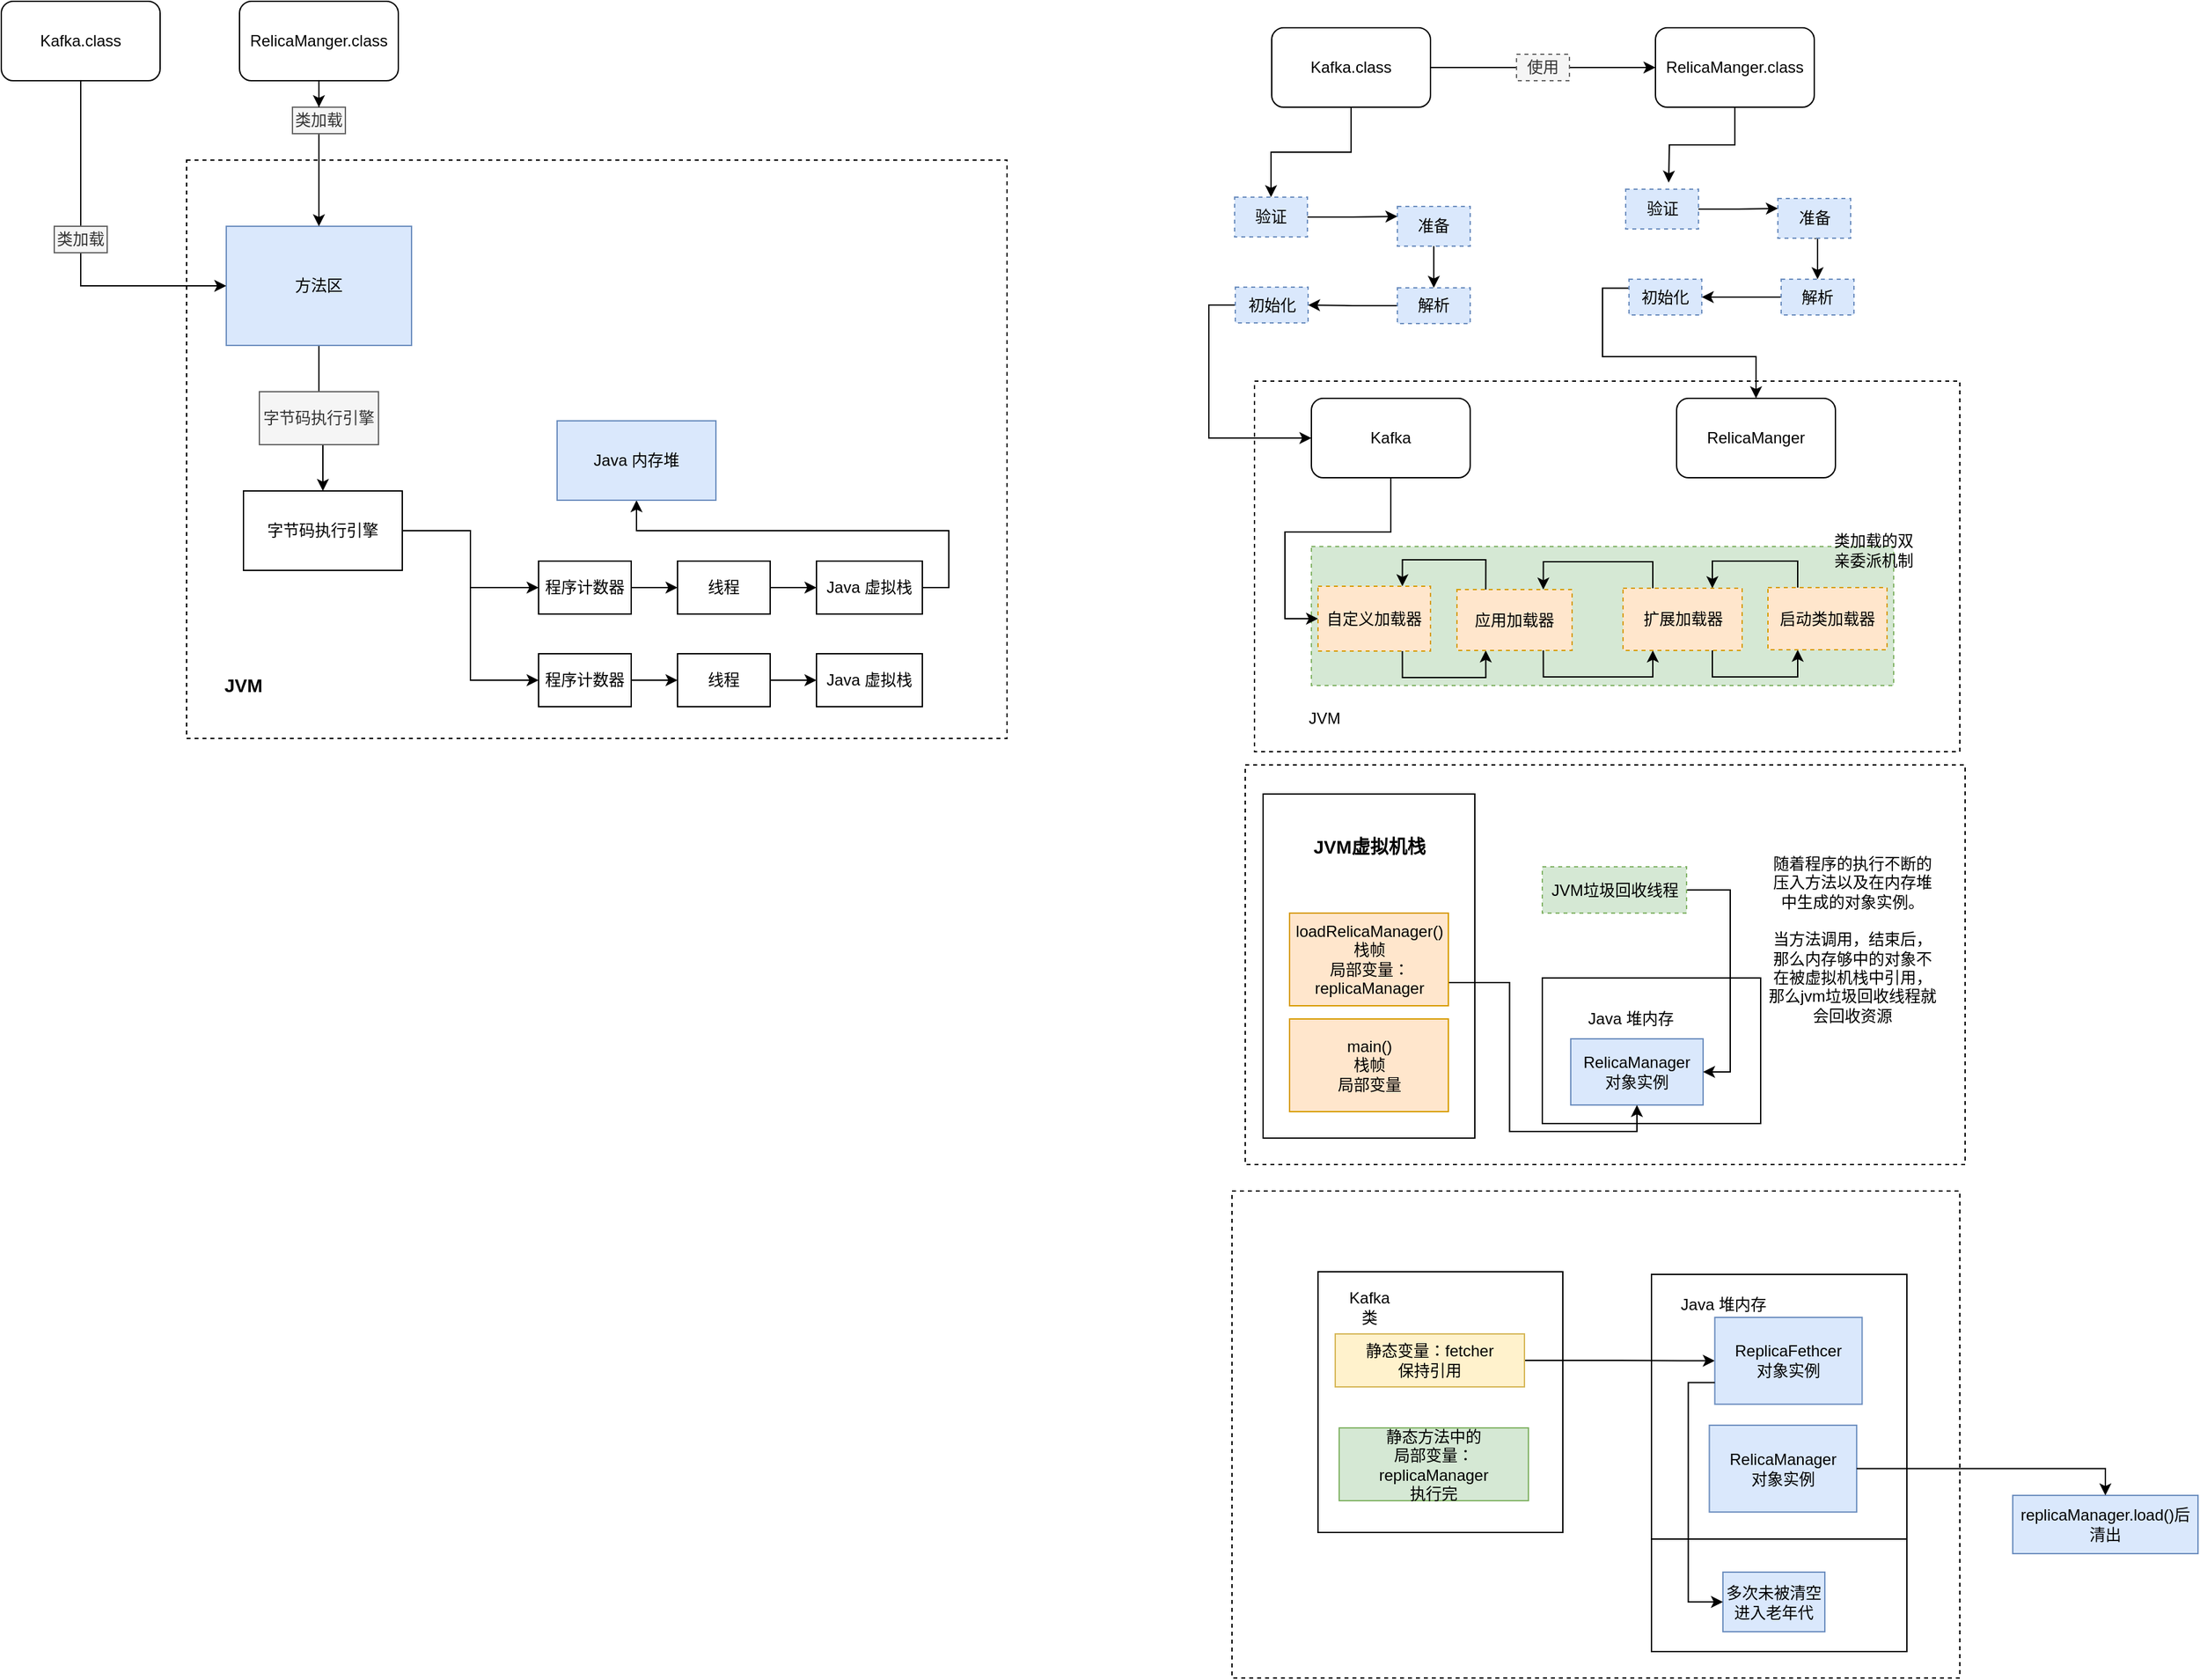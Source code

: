 <mxfile pages="1" version="11.2.8" type="github"><diagram id="nuV3YyBKfKA6NCvVvVBF" name="Page-1"><mxGraphModel dx="1422" dy="762" grid="1" gridSize="10" guides="1" tooltips="1" connect="1" arrows="1" fold="1" page="1" pageScale="1" pageWidth="827" pageHeight="1169" math="0" shadow="0"><root><mxCell id="0"/><mxCell id="1" parent="0"/><mxCell id="VSedIIYDRr0U9vCoaXdL-1" value="" style="rounded=0;whiteSpace=wrap;html=1;dashed=1;" vertex="1" parent="1"><mxGeometry x="980" y="962" width="550" height="368" as="geometry"/></mxCell><mxCell id="VSedIIYDRr0U9vCoaXdL-6" value="" style="rounded=0;whiteSpace=wrap;html=1;" vertex="1" parent="1"><mxGeometry x="1297" y="1025" width="193" height="200" as="geometry"/></mxCell><mxCell id="VSedIIYDRr0U9vCoaXdL-3" value="" style="rounded=0;whiteSpace=wrap;html=1;" vertex="1" parent="1"><mxGeometry x="1045" y="1023" width="185" height="197" as="geometry"/></mxCell><mxCell id="mIoYykTNzgDF6xmG_wsZ-85" value="" style="rounded=0;whiteSpace=wrap;html=1;dashed=1;" parent="1" vertex="1"><mxGeometry x="997" y="350" width="533" height="280" as="geometry"/></mxCell><mxCell id="mIoYykTNzgDF6xmG_wsZ-105" value="" style="rounded=0;whiteSpace=wrap;html=1;dashed=1;fillColor=#d5e8d4;strokeColor=#82b366;" parent="1" vertex="1"><mxGeometry x="1040" y="475" width="440" height="105" as="geometry"/></mxCell><mxCell id="mIoYykTNzgDF6xmG_wsZ-65" style="edgeStyle=orthogonalEdgeStyle;rounded=0;orthogonalLoop=1;jettySize=auto;html=1;exitX=1;exitY=0.5;exitDx=0;exitDy=0;" parent="1" source="mIoYykTNzgDF6xmG_wsZ-54" target="mIoYykTNzgDF6xmG_wsZ-55" edge="1"><mxGeometry relative="1" as="geometry"/></mxCell><mxCell id="mIoYykTNzgDF6xmG_wsZ-37" value="" style="rounded=0;whiteSpace=wrap;html=1;dashed=1;" parent="1" vertex="1"><mxGeometry x="990" y="640" width="544" height="302" as="geometry"/></mxCell><mxCell id="mIoYykTNzgDF6xmG_wsZ-43" value="" style="group" parent="1" vertex="1" connectable="0"><mxGeometry x="1213.5" y="802" width="165" height="110" as="geometry"/></mxCell><mxCell id="mIoYykTNzgDF6xmG_wsZ-34" value="" style="rounded=0;whiteSpace=wrap;html=1;" parent="mIoYykTNzgDF6xmG_wsZ-43" vertex="1"><mxGeometry x="1" y="-1" width="165" height="110" as="geometry"/></mxCell><mxCell id="mIoYykTNzgDF6xmG_wsZ-35" value="Java 堆内存" style="text;html=1;strokeColor=none;fillColor=none;align=center;verticalAlign=middle;whiteSpace=wrap;rounded=0;" parent="mIoYykTNzgDF6xmG_wsZ-43" vertex="1"><mxGeometry x="30" y="20" width="75" height="20" as="geometry"/></mxCell><mxCell id="mIoYykTNzgDF6xmG_wsZ-36" value="RelicaManager&lt;br&gt;对象实例" style="text;html=1;strokeColor=#6c8ebf;fillColor=#dae8fc;align=center;verticalAlign=middle;whiteSpace=wrap;rounded=0;" parent="mIoYykTNzgDF6xmG_wsZ-43" vertex="1"><mxGeometry x="22.5" y="45" width="100" height="50" as="geometry"/></mxCell><mxCell id="mIoYykTNzgDF6xmG_wsZ-1" value="" style="rounded=0;whiteSpace=wrap;html=1;dashed=1;" parent="1" vertex="1"><mxGeometry x="190" y="183" width="620" height="437" as="geometry"/></mxCell><mxCell id="mIoYykTNzgDF6xmG_wsZ-2" value="&lt;b&gt;&lt;font style=&quot;font-size: 14px&quot;&gt;JVM&lt;/font&gt;&lt;/b&gt;" style="text;html=1;strokeColor=none;fillColor=none;align=center;verticalAlign=middle;whiteSpace=wrap;rounded=0;" parent="1" vertex="1"><mxGeometry x="208" y="565" width="50" height="30" as="geometry"/></mxCell><mxCell id="mIoYykTNzgDF6xmG_wsZ-22" style="edgeStyle=orthogonalEdgeStyle;rounded=0;orthogonalLoop=1;jettySize=auto;html=1;exitX=0.5;exitY=1;exitDx=0;exitDy=0;entryX=0.5;entryY=0;entryDx=0;entryDy=0;" parent="1" source="mIoYykTNzgDF6xmG_wsZ-3" target="mIoYykTNzgDF6xmG_wsZ-4" edge="1"><mxGeometry relative="1" as="geometry"/></mxCell><mxCell id="mIoYykTNzgDF6xmG_wsZ-3" value="方法区" style="rounded=0;whiteSpace=wrap;html=1;fillColor=#dae8fc;strokeColor=#6c8ebf;" parent="1" vertex="1"><mxGeometry x="220" y="233" width="140" height="90" as="geometry"/></mxCell><mxCell id="mIoYykTNzgDF6xmG_wsZ-23" style="edgeStyle=orthogonalEdgeStyle;rounded=0;orthogonalLoop=1;jettySize=auto;html=1;exitX=1;exitY=0.5;exitDx=0;exitDy=0;entryX=0;entryY=0.5;entryDx=0;entryDy=0;" parent="1" source="mIoYykTNzgDF6xmG_wsZ-4" target="mIoYykTNzgDF6xmG_wsZ-5" edge="1"><mxGeometry relative="1" as="geometry"/></mxCell><mxCell id="mIoYykTNzgDF6xmG_wsZ-24" style="edgeStyle=orthogonalEdgeStyle;rounded=0;orthogonalLoop=1;jettySize=auto;html=1;exitX=1;exitY=0.5;exitDx=0;exitDy=0;entryX=0;entryY=0.5;entryDx=0;entryDy=0;" parent="1" source="mIoYykTNzgDF6xmG_wsZ-4" target="mIoYykTNzgDF6xmG_wsZ-6" edge="1"><mxGeometry relative="1" as="geometry"/></mxCell><mxCell id="mIoYykTNzgDF6xmG_wsZ-4" value="字节码执行引擎" style="rounded=0;whiteSpace=wrap;html=1;" parent="1" vertex="1"><mxGeometry x="233" y="433" width="120" height="60" as="geometry"/></mxCell><mxCell id="mIoYykTNzgDF6xmG_wsZ-25" style="edgeStyle=orthogonalEdgeStyle;rounded=0;orthogonalLoop=1;jettySize=auto;html=1;exitX=1;exitY=0.5;exitDx=0;exitDy=0;entryX=0;entryY=0.5;entryDx=0;entryDy=0;" parent="1" source="mIoYykTNzgDF6xmG_wsZ-5" target="mIoYykTNzgDF6xmG_wsZ-7" edge="1"><mxGeometry relative="1" as="geometry"/></mxCell><mxCell id="mIoYykTNzgDF6xmG_wsZ-5" value="程序计数器" style="rounded=0;whiteSpace=wrap;html=1;" parent="1" vertex="1"><mxGeometry x="456" y="486" width="70" height="40" as="geometry"/></mxCell><mxCell id="mIoYykTNzgDF6xmG_wsZ-27" style="edgeStyle=orthogonalEdgeStyle;rounded=0;orthogonalLoop=1;jettySize=auto;html=1;exitX=1;exitY=0.5;exitDx=0;exitDy=0;entryX=0;entryY=0.5;entryDx=0;entryDy=0;" parent="1" source="mIoYykTNzgDF6xmG_wsZ-6" target="mIoYykTNzgDF6xmG_wsZ-9" edge="1"><mxGeometry relative="1" as="geometry"/></mxCell><mxCell id="mIoYykTNzgDF6xmG_wsZ-6" value="程序计数器" style="rounded=0;whiteSpace=wrap;html=1;" parent="1" vertex="1"><mxGeometry x="456" y="556" width="70" height="40" as="geometry"/></mxCell><mxCell id="mIoYykTNzgDF6xmG_wsZ-26" style="edgeStyle=orthogonalEdgeStyle;rounded=0;orthogonalLoop=1;jettySize=auto;html=1;exitX=1;exitY=0.5;exitDx=0;exitDy=0;entryX=0;entryY=0.5;entryDx=0;entryDy=0;" parent="1" source="mIoYykTNzgDF6xmG_wsZ-7" target="mIoYykTNzgDF6xmG_wsZ-8" edge="1"><mxGeometry relative="1" as="geometry"/></mxCell><mxCell id="mIoYykTNzgDF6xmG_wsZ-7" value="线程" style="rounded=0;whiteSpace=wrap;html=1;" parent="1" vertex="1"><mxGeometry x="561" y="486" width="70" height="40" as="geometry"/></mxCell><mxCell id="mIoYykTNzgDF6xmG_wsZ-29" style="edgeStyle=orthogonalEdgeStyle;rounded=0;orthogonalLoop=1;jettySize=auto;html=1;exitX=1;exitY=0.5;exitDx=0;exitDy=0;entryX=0.5;entryY=1;entryDx=0;entryDy=0;" parent="1" source="mIoYykTNzgDF6xmG_wsZ-8" target="mIoYykTNzgDF6xmG_wsZ-11" edge="1"><mxGeometry relative="1" as="geometry"/></mxCell><mxCell id="mIoYykTNzgDF6xmG_wsZ-8" value="Java 虚拟栈" style="rounded=0;whiteSpace=wrap;html=1;" parent="1" vertex="1"><mxGeometry x="666" y="486" width="80" height="40" as="geometry"/></mxCell><mxCell id="mIoYykTNzgDF6xmG_wsZ-28" style="edgeStyle=orthogonalEdgeStyle;rounded=0;orthogonalLoop=1;jettySize=auto;html=1;exitX=1;exitY=0.5;exitDx=0;exitDy=0;entryX=0;entryY=0.5;entryDx=0;entryDy=0;" parent="1" source="mIoYykTNzgDF6xmG_wsZ-9" target="mIoYykTNzgDF6xmG_wsZ-10" edge="1"><mxGeometry relative="1" as="geometry"/></mxCell><mxCell id="mIoYykTNzgDF6xmG_wsZ-9" value="线程" style="rounded=0;whiteSpace=wrap;html=1;" parent="1" vertex="1"><mxGeometry x="561" y="556" width="70" height="40" as="geometry"/></mxCell><mxCell id="mIoYykTNzgDF6xmG_wsZ-10" value="Java 虚拟栈" style="rounded=0;whiteSpace=wrap;html=1;" parent="1" vertex="1"><mxGeometry x="666" y="556" width="80" height="40" as="geometry"/></mxCell><mxCell id="mIoYykTNzgDF6xmG_wsZ-11" value="Java 内存堆" style="rounded=0;whiteSpace=wrap;html=1;fillColor=#dae8fc;strokeColor=#6c8ebf;" parent="1" vertex="1"><mxGeometry x="470" y="380" width="120" height="60" as="geometry"/></mxCell><mxCell id="mIoYykTNzgDF6xmG_wsZ-14" style="edgeStyle=orthogonalEdgeStyle;rounded=0;orthogonalLoop=1;jettySize=auto;html=1;exitX=0.5;exitY=1;exitDx=0;exitDy=0;entryX=0;entryY=0.5;entryDx=0;entryDy=0;" parent="1" source="mIoYykTNzgDF6xmG_wsZ-12" target="mIoYykTNzgDF6xmG_wsZ-3" edge="1"><mxGeometry relative="1" as="geometry"/></mxCell><mxCell id="mIoYykTNzgDF6xmG_wsZ-12" value="Kafka.class" style="rounded=1;whiteSpace=wrap;html=1;" parent="1" vertex="1"><mxGeometry x="50" y="63" width="120" height="60" as="geometry"/></mxCell><mxCell id="mIoYykTNzgDF6xmG_wsZ-15" style="edgeStyle=orthogonalEdgeStyle;rounded=0;orthogonalLoop=1;jettySize=auto;html=1;exitX=0.5;exitY=1;exitDx=0;exitDy=0;" parent="1" source="mIoYykTNzgDF6xmG_wsZ-18" target="mIoYykTNzgDF6xmG_wsZ-3" edge="1"><mxGeometry relative="1" as="geometry"/></mxCell><mxCell id="mIoYykTNzgDF6xmG_wsZ-13" value="RelicaManger.class" style="rounded=1;whiteSpace=wrap;html=1;" parent="1" vertex="1"><mxGeometry x="230" y="63" width="120" height="60" as="geometry"/></mxCell><mxCell id="mIoYykTNzgDF6xmG_wsZ-17" value="类加载" style="text;html=1;align=center;verticalAlign=middle;whiteSpace=wrap;rounded=0;fillColor=#f5f5f5;strokeColor=#666666;fontColor=#333333;" parent="1" vertex="1"><mxGeometry x="90" y="233" width="40" height="20" as="geometry"/></mxCell><mxCell id="mIoYykTNzgDF6xmG_wsZ-18" value="类加载" style="text;html=1;align=center;verticalAlign=middle;whiteSpace=wrap;rounded=0;fillColor=#f5f5f5;strokeColor=#666666;fontColor=#333333;" parent="1" vertex="1"><mxGeometry x="270" y="143" width="40" height="20" as="geometry"/></mxCell><mxCell id="mIoYykTNzgDF6xmG_wsZ-20" style="edgeStyle=orthogonalEdgeStyle;rounded=0;orthogonalLoop=1;jettySize=auto;html=1;exitX=0.5;exitY=1;exitDx=0;exitDy=0;" parent="1" source="mIoYykTNzgDF6xmG_wsZ-13" target="mIoYykTNzgDF6xmG_wsZ-18" edge="1"><mxGeometry relative="1" as="geometry"><mxPoint x="290" y="123" as="sourcePoint"/><mxPoint x="290" y="233" as="targetPoint"/></mxGeometry></mxCell><mxCell id="mIoYykTNzgDF6xmG_wsZ-21" value="字节码执行引擎" style="text;html=1;strokeColor=#666666;fillColor=#f5f5f5;align=center;verticalAlign=middle;whiteSpace=wrap;rounded=0;fontColor=#333333;" parent="1" vertex="1"><mxGeometry x="245" y="358" width="90" height="40" as="geometry"/></mxCell><mxCell id="mIoYykTNzgDF6xmG_wsZ-31" value="" style="rounded=0;whiteSpace=wrap;html=1;" parent="1" vertex="1"><mxGeometry x="1003.5" y="662" width="160" height="260" as="geometry"/></mxCell><mxCell id="mIoYykTNzgDF6xmG_wsZ-39" style="edgeStyle=orthogonalEdgeStyle;rounded=0;orthogonalLoop=1;jettySize=auto;html=1;exitX=1;exitY=0.75;exitDx=0;exitDy=0;entryX=0.5;entryY=1;entryDx=0;entryDy=0;" parent="1" source="mIoYykTNzgDF6xmG_wsZ-32" target="mIoYykTNzgDF6xmG_wsZ-36" edge="1"><mxGeometry relative="1" as="geometry"/></mxCell><mxCell id="mIoYykTNzgDF6xmG_wsZ-32" value="loadRelicaManager()&lt;br&gt;栈帧&lt;br&gt;局部变量：replicaManager" style="text;html=1;strokeColor=#d79b00;fillColor=#ffe6cc;align=center;verticalAlign=middle;whiteSpace=wrap;rounded=0;" parent="1" vertex="1"><mxGeometry x="1023.5" y="752" width="120" height="70" as="geometry"/></mxCell><mxCell id="mIoYykTNzgDF6xmG_wsZ-33" value="main()&lt;br&gt;栈帧&lt;br&gt;局部变量" style="text;html=1;strokeColor=#d79b00;fillColor=#ffe6cc;align=center;verticalAlign=middle;whiteSpace=wrap;rounded=0;" parent="1" vertex="1"><mxGeometry x="1023.5" y="832" width="120" height="70" as="geometry"/></mxCell><mxCell id="mIoYykTNzgDF6xmG_wsZ-46" style="edgeStyle=orthogonalEdgeStyle;rounded=0;orthogonalLoop=1;jettySize=auto;html=1;entryX=1;entryY=0.5;entryDx=0;entryDy=0;" parent="1" source="mIoYykTNzgDF6xmG_wsZ-44" target="mIoYykTNzgDF6xmG_wsZ-36" edge="1"><mxGeometry relative="1" as="geometry"><Array as="points"><mxPoint x="1356.5" y="735"/><mxPoint x="1356.5" y="872"/></Array></mxGeometry></mxCell><mxCell id="mIoYykTNzgDF6xmG_wsZ-44" value="JVM垃圾回收线程" style="text;html=1;strokeColor=#82b366;fillColor=#d5e8d4;align=center;verticalAlign=middle;whiteSpace=wrap;rounded=0;dashed=1;" parent="1" vertex="1"><mxGeometry x="1214.5" y="717" width="109" height="35" as="geometry"/></mxCell><mxCell id="mIoYykTNzgDF6xmG_wsZ-49" value="随着程序的执行不断的压入方法以及在内存堆中生成的对象实例。&lt;br&gt;&lt;br&gt;当方法调用，结束后，那么内存够中的对象不在被虚拟机栈中引用，那么jvm垃圾回收线程就会回收资源" style="text;html=1;strokeColor=none;fillColor=none;align=center;verticalAlign=middle;whiteSpace=wrap;rounded=0;dashed=1;" parent="1" vertex="1"><mxGeometry x="1383.5" y="682" width="130" height="180" as="geometry"/></mxCell><mxCell id="mIoYykTNzgDF6xmG_wsZ-52" value="&lt;b&gt;&lt;font style=&quot;font-size: 14px&quot;&gt;JVM虚拟机栈&lt;/font&gt;&lt;/b&gt;" style="text;html=1;strokeColor=none;fillColor=none;align=center;verticalAlign=middle;whiteSpace=wrap;rounded=0;dashed=1;" parent="1" vertex="1"><mxGeometry x="1038.5" y="684.5" width="90" height="35" as="geometry"/></mxCell><mxCell id="mIoYykTNzgDF6xmG_wsZ-67" style="edgeStyle=orthogonalEdgeStyle;rounded=0;orthogonalLoop=1;jettySize=auto;html=1;exitX=0.5;exitY=1;exitDx=0;exitDy=0;entryX=0.5;entryY=0;entryDx=0;entryDy=0;" parent="1" source="mIoYykTNzgDF6xmG_wsZ-54" target="mIoYykTNzgDF6xmG_wsZ-57" edge="1"><mxGeometry relative="1" as="geometry"/></mxCell><mxCell id="mIoYykTNzgDF6xmG_wsZ-54" value="Kafka.class" style="rounded=1;whiteSpace=wrap;html=1;" parent="1" vertex="1"><mxGeometry x="1010" y="83" width="120" height="60" as="geometry"/></mxCell><mxCell id="mIoYykTNzgDF6xmG_wsZ-84" style="edgeStyle=orthogonalEdgeStyle;rounded=0;orthogonalLoop=1;jettySize=auto;html=1;exitX=0.5;exitY=1;exitDx=0;exitDy=0;" parent="1" source="mIoYykTNzgDF6xmG_wsZ-55" edge="1"><mxGeometry relative="1" as="geometry"><mxPoint x="1310" y="200" as="targetPoint"/></mxGeometry></mxCell><mxCell id="mIoYykTNzgDF6xmG_wsZ-55" value="RelicaManger.class" style="rounded=1;whiteSpace=wrap;html=1;" parent="1" vertex="1"><mxGeometry x="1300" y="83" width="120" height="60" as="geometry"/></mxCell><mxCell id="mIoYykTNzgDF6xmG_wsZ-69" style="edgeStyle=orthogonalEdgeStyle;rounded=0;orthogonalLoop=1;jettySize=auto;html=1;exitX=1;exitY=0.5;exitDx=0;exitDy=0;entryX=0;entryY=0.25;entryDx=0;entryDy=0;" parent="1" source="mIoYykTNzgDF6xmG_wsZ-57" target="mIoYykTNzgDF6xmG_wsZ-61" edge="1"><mxGeometry relative="1" as="geometry"/></mxCell><mxCell id="mIoYykTNzgDF6xmG_wsZ-57" value="验证" style="text;html=1;strokeColor=#6c8ebf;fillColor=#dae8fc;align=center;verticalAlign=middle;whiteSpace=wrap;rounded=0;dashed=1;" parent="1" vertex="1"><mxGeometry x="982" y="211" width="55" height="30" as="geometry"/></mxCell><mxCell id="mIoYykTNzgDF6xmG_wsZ-70" style="edgeStyle=orthogonalEdgeStyle;rounded=0;orthogonalLoop=1;jettySize=auto;html=1;exitX=0.5;exitY=1;exitDx=0;exitDy=0;entryX=0.5;entryY=0;entryDx=0;entryDy=0;" parent="1" source="mIoYykTNzgDF6xmG_wsZ-61" target="mIoYykTNzgDF6xmG_wsZ-62" edge="1"><mxGeometry relative="1" as="geometry"/></mxCell><mxCell id="mIoYykTNzgDF6xmG_wsZ-61" value="准备" style="text;html=1;strokeColor=#6c8ebf;fillColor=#dae8fc;align=center;verticalAlign=middle;whiteSpace=wrap;rounded=0;dashed=1;" parent="1" vertex="1"><mxGeometry x="1105" y="218" width="55" height="30" as="geometry"/></mxCell><mxCell id="mIoYykTNzgDF6xmG_wsZ-73" style="edgeStyle=orthogonalEdgeStyle;rounded=0;orthogonalLoop=1;jettySize=auto;html=1;exitX=0;exitY=0.5;exitDx=0;exitDy=0;" parent="1" source="mIoYykTNzgDF6xmG_wsZ-62" target="mIoYykTNzgDF6xmG_wsZ-63" edge="1"><mxGeometry relative="1" as="geometry"/></mxCell><mxCell id="mIoYykTNzgDF6xmG_wsZ-62" value="解析" style="text;html=1;strokeColor=#6c8ebf;fillColor=#dae8fc;align=center;verticalAlign=middle;whiteSpace=wrap;rounded=0;dashed=1;" parent="1" vertex="1"><mxGeometry x="1105" y="279.5" width="55" height="27" as="geometry"/></mxCell><mxCell id="mIoYykTNzgDF6xmG_wsZ-89" style="edgeStyle=orthogonalEdgeStyle;rounded=0;orthogonalLoop=1;jettySize=auto;html=1;exitX=0;exitY=0.5;exitDx=0;exitDy=0;entryX=0;entryY=0.5;entryDx=0;entryDy=0;" parent="1" source="mIoYykTNzgDF6xmG_wsZ-63" target="mIoYykTNzgDF6xmG_wsZ-87" edge="1"><mxGeometry relative="1" as="geometry"><mxPoint x="1030" y="380" as="targetPoint"/></mxGeometry></mxCell><mxCell id="mIoYykTNzgDF6xmG_wsZ-63" value="初始化" style="text;html=1;strokeColor=#6c8ebf;fillColor=#dae8fc;align=center;verticalAlign=middle;whiteSpace=wrap;rounded=0;dashed=1;" parent="1" vertex="1"><mxGeometry x="982.5" y="279" width="55" height="27" as="geometry"/></mxCell><mxCell id="mIoYykTNzgDF6xmG_wsZ-64" value="使用" style="text;html=1;align=center;verticalAlign=middle;whiteSpace=wrap;rounded=0;dashed=1;fillColor=#f5f5f5;strokeColor=#666666;fontColor=#333333;" parent="1" vertex="1"><mxGeometry x="1195" y="103" width="40" height="20" as="geometry"/></mxCell><mxCell id="mIoYykTNzgDF6xmG_wsZ-77" style="edgeStyle=orthogonalEdgeStyle;rounded=0;orthogonalLoop=1;jettySize=auto;html=1;exitX=1;exitY=0.5;exitDx=0;exitDy=0;entryX=0;entryY=0.25;entryDx=0;entryDy=0;" parent="1" source="mIoYykTNzgDF6xmG_wsZ-78" target="mIoYykTNzgDF6xmG_wsZ-80" edge="1"><mxGeometry relative="1" as="geometry"/></mxCell><mxCell id="mIoYykTNzgDF6xmG_wsZ-78" value="验证" style="text;html=1;strokeColor=#6c8ebf;fillColor=#dae8fc;align=center;verticalAlign=middle;whiteSpace=wrap;rounded=0;dashed=1;" parent="1" vertex="1"><mxGeometry x="1277.5" y="205" width="55" height="30" as="geometry"/></mxCell><mxCell id="mIoYykTNzgDF6xmG_wsZ-79" style="edgeStyle=orthogonalEdgeStyle;rounded=0;orthogonalLoop=1;jettySize=auto;html=1;exitX=0.5;exitY=1;exitDx=0;exitDy=0;entryX=0.5;entryY=0;entryDx=0;entryDy=0;" parent="1" source="mIoYykTNzgDF6xmG_wsZ-80" target="mIoYykTNzgDF6xmG_wsZ-82" edge="1"><mxGeometry relative="1" as="geometry"/></mxCell><mxCell id="mIoYykTNzgDF6xmG_wsZ-80" value="准备" style="text;html=1;strokeColor=#6c8ebf;fillColor=#dae8fc;align=center;verticalAlign=middle;whiteSpace=wrap;rounded=0;dashed=1;" parent="1" vertex="1"><mxGeometry x="1392.5" y="212" width="55" height="30" as="geometry"/></mxCell><mxCell id="mIoYykTNzgDF6xmG_wsZ-81" style="edgeStyle=orthogonalEdgeStyle;rounded=0;orthogonalLoop=1;jettySize=auto;html=1;exitX=0;exitY=0.5;exitDx=0;exitDy=0;" parent="1" source="mIoYykTNzgDF6xmG_wsZ-82" target="mIoYykTNzgDF6xmG_wsZ-83" edge="1"><mxGeometry relative="1" as="geometry"/></mxCell><mxCell id="mIoYykTNzgDF6xmG_wsZ-82" value="解析" style="text;html=1;strokeColor=#6c8ebf;fillColor=#dae8fc;align=center;verticalAlign=middle;whiteSpace=wrap;rounded=0;dashed=1;" parent="1" vertex="1"><mxGeometry x="1395" y="273" width="55" height="27" as="geometry"/></mxCell><mxCell id="mIoYykTNzgDF6xmG_wsZ-90" style="edgeStyle=orthogonalEdgeStyle;rounded=0;orthogonalLoop=1;jettySize=auto;html=1;exitX=0;exitY=0.25;exitDx=0;exitDy=0;" parent="1" source="mIoYykTNzgDF6xmG_wsZ-83" target="mIoYykTNzgDF6xmG_wsZ-88" edge="1"><mxGeometry relative="1" as="geometry"/></mxCell><mxCell id="mIoYykTNzgDF6xmG_wsZ-83" value="初始化" style="text;html=1;strokeColor=#6c8ebf;fillColor=#dae8fc;align=center;verticalAlign=middle;whiteSpace=wrap;rounded=0;dashed=1;" parent="1" vertex="1"><mxGeometry x="1280" y="273" width="55" height="27" as="geometry"/></mxCell><mxCell id="mIoYykTNzgDF6xmG_wsZ-97" style="edgeStyle=orthogonalEdgeStyle;rounded=0;orthogonalLoop=1;jettySize=auto;html=1;exitX=0.5;exitY=1;exitDx=0;exitDy=0;entryX=0;entryY=0.5;entryDx=0;entryDy=0;" parent="1" source="mIoYykTNzgDF6xmG_wsZ-87" target="mIoYykTNzgDF6xmG_wsZ-91" edge="1"><mxGeometry relative="1" as="geometry"/></mxCell><mxCell id="mIoYykTNzgDF6xmG_wsZ-87" value="Kafka" style="rounded=1;whiteSpace=wrap;html=1;" parent="1" vertex="1"><mxGeometry x="1040" y="363" width="120" height="60" as="geometry"/></mxCell><mxCell id="mIoYykTNzgDF6xmG_wsZ-88" value="RelicaManger" style="rounded=1;whiteSpace=wrap;html=1;" parent="1" vertex="1"><mxGeometry x="1316" y="363" width="120" height="60" as="geometry"/></mxCell><mxCell id="mIoYykTNzgDF6xmG_wsZ-99" style="edgeStyle=orthogonalEdgeStyle;rounded=0;orthogonalLoop=1;jettySize=auto;html=1;exitX=0.75;exitY=1;exitDx=0;exitDy=0;entryX=0.25;entryY=1;entryDx=0;entryDy=0;" parent="1" source="mIoYykTNzgDF6xmG_wsZ-91" target="mIoYykTNzgDF6xmG_wsZ-92" edge="1"><mxGeometry relative="1" as="geometry"/></mxCell><mxCell id="mIoYykTNzgDF6xmG_wsZ-91" value="自定义加载器" style="rounded=0;whiteSpace=wrap;html=1;dashed=1;fillColor=#ffe6cc;strokeColor=#d79b00;" parent="1" vertex="1"><mxGeometry x="1045" y="505" width="85" height="49" as="geometry"/></mxCell><mxCell id="mIoYykTNzgDF6xmG_wsZ-100" style="edgeStyle=orthogonalEdgeStyle;rounded=0;orthogonalLoop=1;jettySize=auto;html=1;exitX=0.75;exitY=1;exitDx=0;exitDy=0;entryX=0.25;entryY=1;entryDx=0;entryDy=0;" parent="1" source="mIoYykTNzgDF6xmG_wsZ-92" target="mIoYykTNzgDF6xmG_wsZ-93" edge="1"><mxGeometry relative="1" as="geometry"/></mxCell><mxCell id="mIoYykTNzgDF6xmG_wsZ-104" style="edgeStyle=orthogonalEdgeStyle;rounded=0;orthogonalLoop=1;jettySize=auto;html=1;exitX=0.25;exitY=0;exitDx=0;exitDy=0;entryX=0.75;entryY=0;entryDx=0;entryDy=0;" parent="1" source="mIoYykTNzgDF6xmG_wsZ-92" target="mIoYykTNzgDF6xmG_wsZ-91" edge="1"><mxGeometry relative="1" as="geometry"/></mxCell><mxCell id="mIoYykTNzgDF6xmG_wsZ-92" value="应用加载器" style="rounded=0;whiteSpace=wrap;html=1;dashed=1;fillColor=#ffe6cc;strokeColor=#d79b00;" parent="1" vertex="1"><mxGeometry x="1150" y="507.5" width="87" height="46" as="geometry"/></mxCell><mxCell id="mIoYykTNzgDF6xmG_wsZ-101" style="edgeStyle=orthogonalEdgeStyle;rounded=0;orthogonalLoop=1;jettySize=auto;html=1;exitX=0.75;exitY=1;exitDx=0;exitDy=0;entryX=0.25;entryY=1;entryDx=0;entryDy=0;" parent="1" source="mIoYykTNzgDF6xmG_wsZ-93" target="mIoYykTNzgDF6xmG_wsZ-94" edge="1"><mxGeometry relative="1" as="geometry"/></mxCell><mxCell id="mIoYykTNzgDF6xmG_wsZ-103" style="edgeStyle=orthogonalEdgeStyle;rounded=0;orthogonalLoop=1;jettySize=auto;html=1;exitX=0.25;exitY=0;exitDx=0;exitDy=0;entryX=0.75;entryY=0;entryDx=0;entryDy=0;" parent="1" source="mIoYykTNzgDF6xmG_wsZ-93" target="mIoYykTNzgDF6xmG_wsZ-92" edge="1"><mxGeometry relative="1" as="geometry"/></mxCell><mxCell id="mIoYykTNzgDF6xmG_wsZ-93" value="扩展加载器" style="rounded=0;whiteSpace=wrap;html=1;dashed=1;fillColor=#ffe6cc;strokeColor=#d79b00;" parent="1" vertex="1"><mxGeometry x="1275.5" y="506.5" width="90" height="47" as="geometry"/></mxCell><mxCell id="mIoYykTNzgDF6xmG_wsZ-102" style="edgeStyle=orthogonalEdgeStyle;rounded=0;orthogonalLoop=1;jettySize=auto;html=1;exitX=0.25;exitY=0;exitDx=0;exitDy=0;entryX=0.75;entryY=0;entryDx=0;entryDy=0;" parent="1" source="mIoYykTNzgDF6xmG_wsZ-94" target="mIoYykTNzgDF6xmG_wsZ-93" edge="1"><mxGeometry relative="1" as="geometry"/></mxCell><mxCell id="mIoYykTNzgDF6xmG_wsZ-94" value="启动类加载器" style="rounded=0;whiteSpace=wrap;html=1;dashed=1;fillColor=#ffe6cc;strokeColor=#d79b00;" parent="1" vertex="1"><mxGeometry x="1385" y="506" width="90" height="47" as="geometry"/></mxCell><mxCell id="mIoYykTNzgDF6xmG_wsZ-95" value="JVM" style="text;html=1;strokeColor=none;fillColor=none;align=center;verticalAlign=middle;whiteSpace=wrap;rounded=0;dashed=1;" parent="1" vertex="1"><mxGeometry x="1030" y="595" width="40" height="20" as="geometry"/></mxCell><mxCell id="mIoYykTNzgDF6xmG_wsZ-106" value="类加载的双亲委派机制" style="text;html=1;strokeColor=none;fillColor=none;align=center;verticalAlign=middle;whiteSpace=wrap;rounded=0;dashed=1;" parent="1" vertex="1"><mxGeometry x="1430" y="463" width="70" height="30" as="geometry"/></mxCell><mxCell id="VSedIIYDRr0U9vCoaXdL-12" style="edgeStyle=orthogonalEdgeStyle;rounded=0;orthogonalLoop=1;jettySize=auto;html=1;exitX=1;exitY=0.5;exitDx=0;exitDy=0;" edge="1" parent="1" source="VSedIIYDRr0U9vCoaXdL-2" target="VSedIIYDRr0U9vCoaXdL-9"><mxGeometry relative="1" as="geometry"/></mxCell><mxCell id="VSedIIYDRr0U9vCoaXdL-2" value="静态变量：fetcher&lt;br&gt;保持引用" style="rounded=0;whiteSpace=wrap;html=1;fillColor=#fff2cc;strokeColor=#d6b656;" vertex="1" parent="1"><mxGeometry x="1058" y="1070" width="143" height="40" as="geometry"/></mxCell><mxCell id="VSedIIYDRr0U9vCoaXdL-4" value="静态方法中的&lt;br&gt;局部变量：replicaManager&lt;br&gt;执行完&lt;br&gt;" style="rounded=0;whiteSpace=wrap;html=1;fillColor=#d5e8d4;strokeColor=#82b366;" vertex="1" parent="1"><mxGeometry x="1061" y="1141" width="143" height="55" as="geometry"/></mxCell><mxCell id="VSedIIYDRr0U9vCoaXdL-5" value="" style="group" vertex="1" connectable="0" parent="1"><mxGeometry x="1300" y="1030" width="200" height="200" as="geometry"/></mxCell><mxCell id="VSedIIYDRr0U9vCoaXdL-7" value="Java 堆内存" style="text;html=1;strokeColor=none;fillColor=none;align=center;verticalAlign=middle;whiteSpace=wrap;rounded=0;" vertex="1" parent="VSedIIYDRr0U9vCoaXdL-5"><mxGeometry x="5.663" y="-0.19" width="90.909" height="36.364" as="geometry"/></mxCell><mxCell id="VSedIIYDRr0U9vCoaXdL-8" value="RelicaManager&lt;br&gt;对象实例" style="text;html=1;strokeColor=#6c8ebf;fillColor=#dae8fc;align=center;verticalAlign=middle;whiteSpace=wrap;rounded=0;" vertex="1" parent="VSedIIYDRr0U9vCoaXdL-5"><mxGeometry x="40.722" y="108.995" width="111.34" height="65.608" as="geometry"/></mxCell><mxCell id="VSedIIYDRr0U9vCoaXdL-9" value="ReplicaFethcer&lt;br&gt;对象实例" style="text;html=1;strokeColor=#6c8ebf;fillColor=#dae8fc;align=center;verticalAlign=middle;whiteSpace=wrap;rounded=0;" vertex="1" parent="VSedIIYDRr0U9vCoaXdL-5"><mxGeometry x="44.845" y="27.513" width="111.34" height="65.608" as="geometry"/></mxCell><mxCell id="VSedIIYDRr0U9vCoaXdL-11" value="Kafka类" style="text;html=1;strokeColor=none;fillColor=none;align=center;verticalAlign=middle;whiteSpace=wrap;rounded=0;" vertex="1" parent="1"><mxGeometry x="1064" y="1040" width="40" height="20" as="geometry"/></mxCell><mxCell id="VSedIIYDRr0U9vCoaXdL-14" value="replicaManager.load()后清出" style="text;html=1;strokeColor=#6c8ebf;fillColor=#dae8fc;align=center;verticalAlign=middle;whiteSpace=wrap;rounded=0;" vertex="1" parent="1"><mxGeometry x="1570" y="1192" width="140" height="44" as="geometry"/></mxCell><mxCell id="VSedIIYDRr0U9vCoaXdL-16" style="edgeStyle=orthogonalEdgeStyle;rounded=0;orthogonalLoop=1;jettySize=auto;html=1;exitX=1;exitY=0.5;exitDx=0;exitDy=0;entryX=0.5;entryY=0;entryDx=0;entryDy=0;" edge="1" parent="1" source="VSedIIYDRr0U9vCoaXdL-8" target="VSedIIYDRr0U9vCoaXdL-14"><mxGeometry relative="1" as="geometry"/></mxCell><mxCell id="VSedIIYDRr0U9vCoaXdL-18" value="" style="rounded=0;whiteSpace=wrap;html=1;" vertex="1" parent="1"><mxGeometry x="1297" y="1225" width="193" height="85" as="geometry"/></mxCell><mxCell id="VSedIIYDRr0U9vCoaXdL-23" value="多次未被清空进入老年代" style="text;html=1;strokeColor=#6c8ebf;fillColor=#dae8fc;align=center;verticalAlign=middle;whiteSpace=wrap;rounded=0;" vertex="1" parent="1"><mxGeometry x="1351" y="1250" width="77" height="45" as="geometry"/></mxCell><mxCell id="VSedIIYDRr0U9vCoaXdL-24" style="edgeStyle=orthogonalEdgeStyle;rounded=0;orthogonalLoop=1;jettySize=auto;html=1;exitX=0;exitY=0.75;exitDx=0;exitDy=0;entryX=0;entryY=0.5;entryDx=0;entryDy=0;" edge="1" parent="1" source="VSedIIYDRr0U9vCoaXdL-9" target="VSedIIYDRr0U9vCoaXdL-23"><mxGeometry relative="1" as="geometry"/></mxCell></root></mxGraphModel></diagram></mxfile>